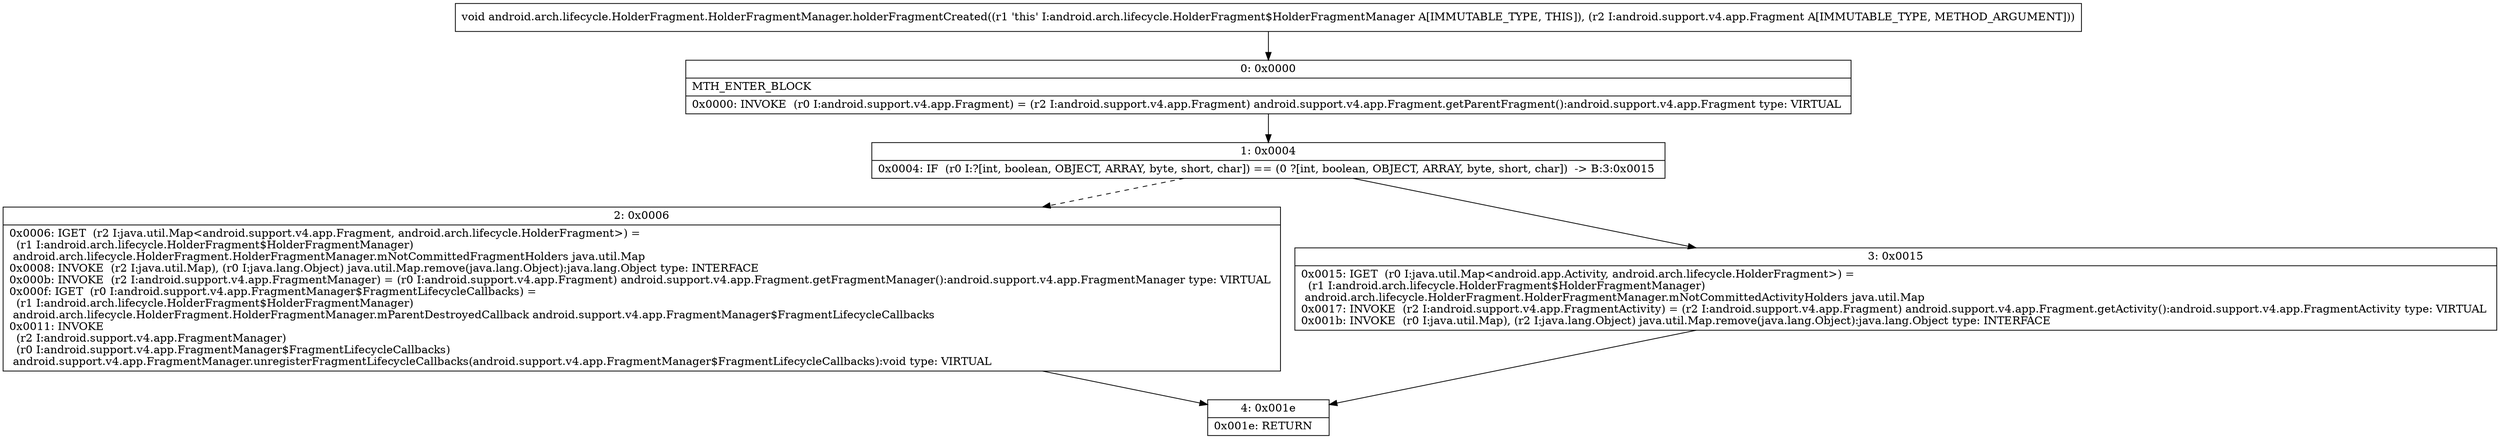 digraph "CFG forandroid.arch.lifecycle.HolderFragment.HolderFragmentManager.holderFragmentCreated(Landroid\/support\/v4\/app\/Fragment;)V" {
Node_0 [shape=record,label="{0\:\ 0x0000|MTH_ENTER_BLOCK\l|0x0000: INVOKE  (r0 I:android.support.v4.app.Fragment) = (r2 I:android.support.v4.app.Fragment) android.support.v4.app.Fragment.getParentFragment():android.support.v4.app.Fragment type: VIRTUAL \l}"];
Node_1 [shape=record,label="{1\:\ 0x0004|0x0004: IF  (r0 I:?[int, boolean, OBJECT, ARRAY, byte, short, char]) == (0 ?[int, boolean, OBJECT, ARRAY, byte, short, char])  \-\> B:3:0x0015 \l}"];
Node_2 [shape=record,label="{2\:\ 0x0006|0x0006: IGET  (r2 I:java.util.Map\<android.support.v4.app.Fragment, android.arch.lifecycle.HolderFragment\>) = \l  (r1 I:android.arch.lifecycle.HolderFragment$HolderFragmentManager)\l android.arch.lifecycle.HolderFragment.HolderFragmentManager.mNotCommittedFragmentHolders java.util.Map \l0x0008: INVOKE  (r2 I:java.util.Map), (r0 I:java.lang.Object) java.util.Map.remove(java.lang.Object):java.lang.Object type: INTERFACE \l0x000b: INVOKE  (r2 I:android.support.v4.app.FragmentManager) = (r0 I:android.support.v4.app.Fragment) android.support.v4.app.Fragment.getFragmentManager():android.support.v4.app.FragmentManager type: VIRTUAL \l0x000f: IGET  (r0 I:android.support.v4.app.FragmentManager$FragmentLifecycleCallbacks) = \l  (r1 I:android.arch.lifecycle.HolderFragment$HolderFragmentManager)\l android.arch.lifecycle.HolderFragment.HolderFragmentManager.mParentDestroyedCallback android.support.v4.app.FragmentManager$FragmentLifecycleCallbacks \l0x0011: INVOKE  \l  (r2 I:android.support.v4.app.FragmentManager)\l  (r0 I:android.support.v4.app.FragmentManager$FragmentLifecycleCallbacks)\l android.support.v4.app.FragmentManager.unregisterFragmentLifecycleCallbacks(android.support.v4.app.FragmentManager$FragmentLifecycleCallbacks):void type: VIRTUAL \l}"];
Node_3 [shape=record,label="{3\:\ 0x0015|0x0015: IGET  (r0 I:java.util.Map\<android.app.Activity, android.arch.lifecycle.HolderFragment\>) = \l  (r1 I:android.arch.lifecycle.HolderFragment$HolderFragmentManager)\l android.arch.lifecycle.HolderFragment.HolderFragmentManager.mNotCommittedActivityHolders java.util.Map \l0x0017: INVOKE  (r2 I:android.support.v4.app.FragmentActivity) = (r2 I:android.support.v4.app.Fragment) android.support.v4.app.Fragment.getActivity():android.support.v4.app.FragmentActivity type: VIRTUAL \l0x001b: INVOKE  (r0 I:java.util.Map), (r2 I:java.lang.Object) java.util.Map.remove(java.lang.Object):java.lang.Object type: INTERFACE \l}"];
Node_4 [shape=record,label="{4\:\ 0x001e|0x001e: RETURN   \l}"];
MethodNode[shape=record,label="{void android.arch.lifecycle.HolderFragment.HolderFragmentManager.holderFragmentCreated((r1 'this' I:android.arch.lifecycle.HolderFragment$HolderFragmentManager A[IMMUTABLE_TYPE, THIS]), (r2 I:android.support.v4.app.Fragment A[IMMUTABLE_TYPE, METHOD_ARGUMENT])) }"];
MethodNode -> Node_0;
Node_0 -> Node_1;
Node_1 -> Node_2[style=dashed];
Node_1 -> Node_3;
Node_2 -> Node_4;
Node_3 -> Node_4;
}

